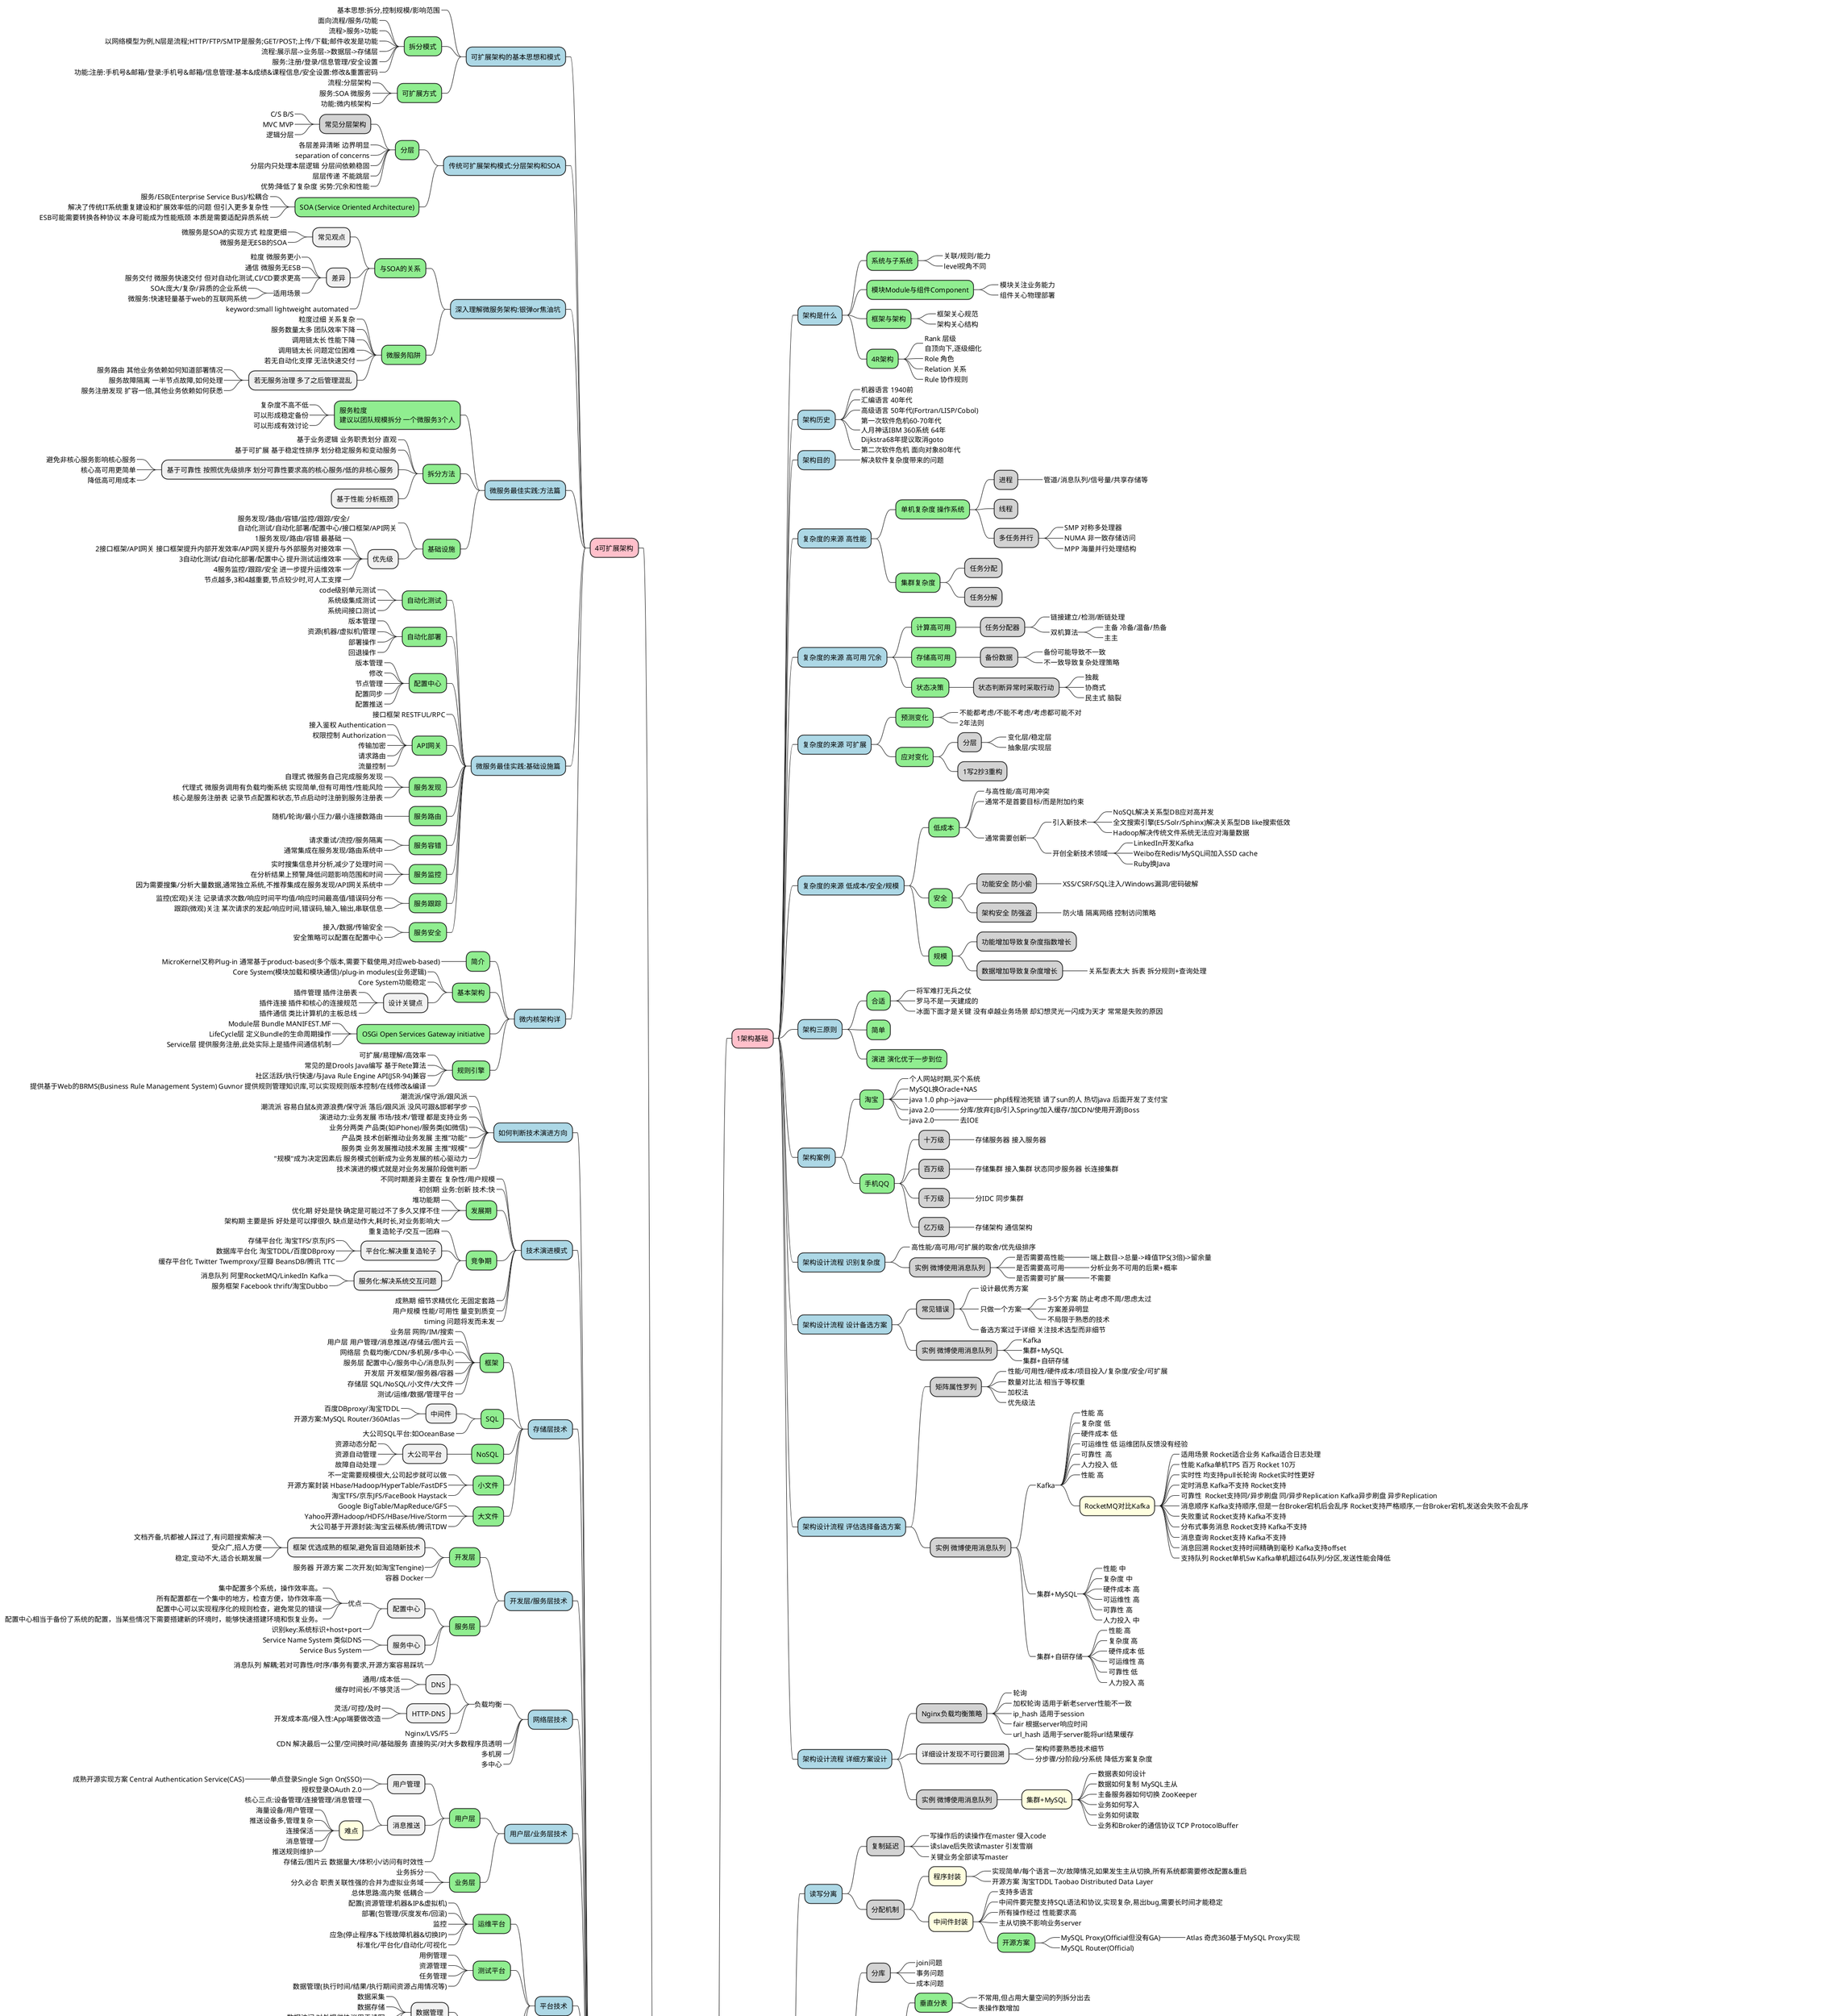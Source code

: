 @startmindmap
*[#orange] 架构基础\n判断和取舍
    *[#pink] 1架构基础
        *[#lightblue] 架构是什么
            *[#lightgreen] 系统与子系统
                *_ 关联/规则/能力
                *_ level视角不同
            *[#lightgreen] 模块Module与组件Component
                *_ 模块关注业务能力
                *_ 组件关心物理部署
            *[#lightgreen] 框架与架构
                *_ 框架关心规范
                *_ 架构关心结构
            *[#lightgreen] 4R架构
                *_ Rank 层级\n自顶向下,逐级细化
                *_ Role 角色
                *_ Relation 关系
                *_ Rule 协作规则
        *[#lightblue] 架构历史
            *_ 机器语言 1940前
            *_ 汇编语言 40年代
            *_ 高级语言 50年代(Fortran/LISP/Cobol)
            *_ 第一次软件危机60-70年代\n人月神话IBM 360系统 64年\nDijkstra68年提议取消goto
            *_ 第二次软件危机 面向对象80年代
        *[#lightblue] 架构目的
            *_ 解决软件复杂度带来的问题
        *[#lightblue] 复杂度的来源 高性能
            *[#lightgreen] 单机复杂度 操作系统
                *[#lightgrey] 进程
                    *_ 管道/消息队列/信号量/共享存储等
                *[#lightgrey] 线程
                *[#lightgrey] 多任务并行
                    *_ SMP 对称多处理器
                    *_ NUMA 非一致存储访问
                    *_ MPP 海量并行处理结构
            *[#lightgreen] 集群复杂度
                *[#lightgrey] 任务分配
                *[#lightgrey] 任务分解
        *[#lightblue] 复杂度的来源 高可用 冗余
            *[#lightgreen] 计算高可用
                *[#lightgrey] 任务分配器
                    *_ 链接建立/检测/断链处理
                    *_ 双机算法
                        *_ 主备 冷备/温备/热备
                        *_ 主主
            *[#lightgreen] 存储高可用
                *[#lightgrey] 备份数据
                    *_ 备份可能导致不一致
                    *_ 不一致导致复杂处理策略
            *[#lightgreen] 状态决策
                *[#lightgrey] 状态判断异常时采取行动
                    *_ 独裁
                    *_ 协商式
                    *_ 民主式 脑裂
        *[#lightblue] 复杂度的来源 可扩展
            *[#lightgreen] 预测变化
                *_ 不能都考虑/不能不考虑/考虑都可能不对
                *_ 2年法则
            *[#lightgreen] 应对变化
                *[#lightgrey] 分层
                    *_ 变化层/稳定层
                    *_ 抽象层/实现层
                *[#lightgrey] 1写2抄3重构
        *[#lightblue] 复杂度的来源 低成本/安全/规模
            *[#lightgreen] 低成本
                *_ 与高性能/高可用冲突
                *_ 通常不是首要目标/而是附加约束
                *_ 通常需要创新
                    *_ 引入新技术
                        *_ NoSQL解决关系型DB应对高并发
                        *_ 全文搜索引擎(ES/Solr/Sphinx)解决关系型DB like搜索低效
                        *_ Hadoop解决传统文件系统无法应对海量数据
                    *_ 开创全新技术领域
                        *_ LinkedIn开发Kafka
                        *_ Weibo在Redis/MySQL间加入SSD cache
                        *_ Ruby换Java
            *[#lightgreen] 安全
                *[#lightgrey] 功能安全 防小偷
                    *_ XSS/CSRF/SQL注入/Windows漏洞/密码破解
                *[#lightgrey] 架构安全 防强盗
                    *_ 防火墙 隔离网络 控制访问策略
            *[#lightgreen] 规模
                *[#lightgrey] 功能增加导致复杂度指数增长
                *[#lightgrey] 数据增加导致复杂度增长
                    *_ 关系型表太大 拆表 拆分规则+查询处理
        *[#lightblue] 架构三原则
            *[#lightgreen] 合适
                *_ 将军难打无兵之仗
                *_ 罗马不是一天建成的
                *_ 冰面下面才是关键 没有卓越业务场景 却幻想灵光一闪成为天才 常常是失败的原因
            *[#lightgreen] 简单
            *[#lightgreen] 演进 演化优于一步到位
        *[#lightblue] 架构案例
            *[#lightgreen] 淘宝
                *_ 个人网站时期,买个系统
                *_ MySQL换Oracle+NAS
                *_ java 1.0 php->java
                    *_ php线程池死锁 请了sun的人 热切java 后面开发了支付宝
                *_ java 2.0
                    *_ 分库/放弃EJB/引入Spring/加入缓存/加CDN/使用开源JBoss
                *_ java 2.0
                    *_ 去IOE
            *[#lightgreen] 手机QQ
                *[#lightgrey] 十万级
                    *_ 存储服务器 接入服务器
                *[#lightgrey] 百万级
                    *_ 存储集群 接入集群 状态同步服务器 长连接集群
                *[#lightgrey] 千万级
                    *_ 分IDC 同步集群
                *[#lightgrey] 亿万级
                    *_ 存储架构 通信架构
        *[#lightblue] 架构设计流程 识别复杂度
            *_ 高性能/高可用/可扩展的取舍/优先级排序
            *[#lightgrey] 实例 微博使用消息队列
                *_ 是否需要高性能
                    *_ 端上数目->总量->峰值TPS(3倍)->留余量
                *_ 是否需要高可用
                    *_ 分析业务不可用的后果+概率
                *_ 是否需要可扩展
                    *_ 不需要
        *[#lightblue] 架构设计流程 设计备选方案
            *[#lightgrey] 常见错误
                *_ 设计最优秀方案
                *_ 只做一个方案
                    *_ 3-5个方案 防止考虑不周/思虑太过
                    *_ 方案差异明显
                    *_ 不局限于熟悉的技术
                *_ 备选方案过于详细 关注技术选型而非细节
            *[#lightgrey] 实例 微博使用消息队列
                *_ Kafka
                *_ 集群+MySQL
                *_ 集群+自研存储
        *[#lightblue] 架构设计流程 评估选择备选方案
            *[#lightgrey] 矩阵属性罗列
                *_ 性能/可用性/硬件成本/项目投入/复杂度/安全/可扩展
                *_ 数量对比法 相当于等权重
                *_ 加权法
                *_ 优先级法
            *[#lightgrey] 实例 微博使用消息队列
                *_ Kafka
                    *_ 性能 高
                    *_ 复杂度 低
                    *_ 硬件成本 低
                    *_ 可运维性 低 运维团队反馈没有经验
                    *_ 可靠性  高
                    *_ 人力投入 低
                    *_ 性能 高
                    *[#lightyellow] RocketMQ对比Kafka
                        *_ 适用场景 Rocket适合业务 Kafka适合日志处理
                        *_ 性能 Kafka单机TPS 百万 Rocket 10万
                        *_ 实时性 均支持pull长轮询 Rocket实时性更好
                        *_ 定时消息 Kafka不支持 Rocket支持
                        *_ 可靠性  Rocket支持同/异步刷盘 同/异步Replication Kafka异步刷盘 异步Replication
                        *_ 消息顺序 Kafka支持顺序,但是一台Broker宕机后会乱序 Rocket支持严格顺序,一台Broker宕机,发送会失败不会乱序
                        *_ 失败重试 Rocket支持 Kafka不支持
                        *_ 分布式事务消息 Rocket支持 Kafka不支持
                        *_ 消息查询 Rocket支持 Kafka不支持
                        *_ 消息回溯 Rocket支持时间精确到毫秒 Kafka支持offset
                        *_ 支持队列 Rocket单机5w Kafka单机超过64队列/分区,发送性能会降低
                *_ 集群+MySQL
                    *_ 性能 中
                    *_ 复杂度 中
                    *_ 硬件成本 高
                    *_ 可运维性 高
                    *_ 可靠性 高
                    *_ 人力投入 中
                *_ 集群+自研存储
                    *_ 性能 高
                    *_ 复杂度 高
                    *_ 硬件成本 低
                    *_ 可运维性 高
                    *_ 可靠性 低
                    *_ 人力投入 高
        *[#lightblue] 架构设计流程 详细方案设计
            *[#lightgrey] Nginx负载均衡策略
                *_ 轮询
                *_ 加权轮询 适用于新老server性能不一致
                *_ ip_hash 适用于session
                *_ fair 根据server响应时间
                *_ url_hash 适用于server能将url结果缓存
            * 详细设计发现不可行要回溯
                *_ 架构师要熟悉技术细节
                *_ 分步骤/分阶段/分系统 降低方案复杂度
            *[#lightgrey] 实例 微博使用消息队列
                *[#lightyellow] 集群+MySQL
                    *_ 数据表如何设计
                    *_ 数据如何复制 MySQL主从
                    *_ 主备服务器如何切换 ZooKeeper
                    *_ 业务如何写入
                    *_ 业务如何读取
                    *_ 业务和Broker的通信协议 TCP ProtocolBuffer
    *[#pink] 2高性能架构
        *[#lightblue] 读写分离
            *[#lightgrey] 复制延迟
                *_ 写操作后的读操作在master 侵入code
                *_ 读slave后失败读master 引发雪崩
                *_ 关键业务全部读写master
            *[#lightgrey] 分配机制
                *[#lightyellow] 程序封装
                    *_ 实现简单/每个语言一次/故障情况,如果发生主从切换,所有系统都需要修改配置&重启
                    *_ 开源方案 淘宝TDDL Taobao Distributed Data Layer
                *[#lightyellow] 中间件封装
                    *_ 支持多语言
                    *_ 中间件要完整支持SQL语法和协议,实现复杂,易出bug,需要长时间才能稳定
                    *_ 所有操作经过 性能要求高
                    *_ 主从切换不影响业务server
                    *[#lightgreen] 开源方案
                        *_ MySQL Proxy(Official但没有GA)
                            *_ Atlas 奇虎360基于MySQL Proxy实现
                        *_ MySQL Router(Official)
        *[#lightblue] 分库分表
            *[#lightgrey] 分库
                *_ join问题
                *_ 事务问题
                *_ 成本问题
            *[#lightgrey] 分表
                *[#lightgreen] 垂直分表
                    *_ 不常用,但占用大量空间的列拆分出去
                    *_ 表操作数增加
                *[#lightgreen] 水平分表
                    *[#lightgrey] 路由
                        *_ 范围
                            * 优点 随数据增加平滑扩充新的表
                            * 缺点 数据可能分布不均匀
                        *_ Hash
                            * 优点 数据分布均匀
                            * 缺点 随数据增加扩充新的表麻烦 所有数据需要重新分布
                        *_ 配置路由
                            * 优点 设计简单 使用灵活
                            * 缺点 需要多查询一次 路由表也可能是性能瓶颈
                    *_ join 多次查询 再合并
                    *_ count
                        * 相加 简单 但性能低
                        * 记录数 表
                            *_ 性能好
                            *_ 复杂度高
                    *_ order by 只能多次查询 再汇总排序
        *[#lightblue] NoSQL
            *[#lightgreen] 关系型DB的问题
                * 关系型存储行数据 无法支持复杂数据结构
                * schema强约束 扩展不便
                * 大数据场景IO较高 即使只对一列运算 整行数据进入内存
                * 全文搜索功能弱 like整表扫描
            *[#lightgreen] NoSQL的优势 牺牲ACID获得
            *[#lightgreen] KV存储 复杂数据结构 Redis
                * 事务仅支持I/C无法保证A/D
            *[#lightgreen] 文档数据库 解决强schema约束 MongoDB
                *_ 新增字段简单 历史数据不会出错 支持复杂数据结构
                *_ 不支持事务
                *_ 不支持join
            *[#lightgreen] 列式数据库 大数据IO问题 HBase
                *_ 节省IO 操作列不需要读整行数据
                *_ 数据压缩比高 列数据相似度更高
                *_ 频繁更新多个列时 可能有性能问题 因为多个列存储在磁盘不连续空间 随机写效率差
                *_ 因为压缩率高 更新需要解压缩更新再压缩
            *[#lightgreen] 全文搜索引擎 全文搜索能力 ElasticSearch
                *_ 基本原理 inverted index 正排是文档到单词
        *[#lightblue] 缓存架构
            *_ 单机MemCache tps 5万以上
            *[#lightgreen] 缓存穿透
                *_ 数据不存在 放逻辑空值预防
                * 缓存数据生成成本高
                    *_ 识别爬虫禁止访问 可能影响SEO(搜索引擎优化)和推广
                    *_ 监控识别 及时处理
            *[#lightgreen] 缓存雪崩
                *_ 更新锁 只有一个线程能更新缓存, 分布式情况可能需要分布式锁
                *_ 后台更新 缓存预热
            *[#lightgreen] 缓存热点
                *_ 多缓存节点 过期时间范围内随机
        *[#lightblue] 单服务器 PPC&TPC
            *[#lightgreen] 性能关键 并发模型
                *_ 如何处理连接
                *_ 如何处理请求
                *_ IO模型 阻塞与否/同步与否
                *_ 进程模型 单进程/多进程/多线程
            *[#lightgreen] PPC(Process Per Connection)
                * 流程
                    *_ 父进程 socket bind listen accept fork close
                    *_ 子进程 read 业务处理 write close
                * 问题
                    *_ fork代价高
                    *_ 进程通信复杂 IPC(Interprocess Communication)
                    *_ 并发不高 最多几百
                * pre-fork
                    * 优点 省去fork操作
                    * 缺点 惊群(Linux 2.6+解决)
                    * Apache MPM pre-fork 支持256连接
            *[#lightgreen] TPC(Thread Per Connection)
                * 流程
                    *_ 父进程 socket bind listen accept p-thread
                    *_ 子线程 read 业务处理 write close
                * 优点 解决 fork代价高/进程间通信复杂
                * 缺点 创建线程也有代价/线程间共享&互斥复杂/多线程互相影响(单线程可能导致进程退出)
                * pre-thread
                    * Apache MPM worker 默认支持16*25=400并发线程
        *[#lightblue] 单服务器 Reactor&Proactor
            * IO说明
                *_ IO两步1将数据读到内核空间2将数据读到用户空间
                *_ 一般来说,1的耗时远大于2
                *_ 1和2都阻塞是同步阻塞IO
                *_ 1非阻塞2阻塞是同步非阻塞IO(Reactor)
                *_ 1非阻塞2非阻塞是异步非阻塞IO(Proactor)
            *[#lightgreen] Reactor(Dispatcher)
                *_ PPC的问题 每个连接创建/销毁进程,开销大 解决方式:资源池
                * 后续问题 阻塞IO效率低 可以改为非阻塞+轮询
                    *_ CPU开销大
                    *_ 连接数多的时候轮询效率低
                * IO多路复用
                    * 多连接共用一个阻塞对象后,进程只在一个阻塞对象等待,不再轮询所有连接
                        *_ 常见实现方式 select/epoll/kqueue
                    *_ 当某条连接有数据可以处理时,操作系统通知进程,进程从阻塞态返回,进行业务处理
                * Reactor典型方案
                    *[#lightyellow] 单reactor 单进程/线程
                        * 方案
                            *_ Reactor对象通过select监控连接事件,收到事件后通过dispatch进行分发
                            *_ 如果是连接建立的事件,则由Acceptor处理,Acceptor通过accept接受连接,并创建一个Handler来处理连接后续的各种事件
                            *_ 如果不是连接建立事件,则Reactor会调用连接对应的Handler(第2步中创建的Handler)来进行响应
                            *_ Handler会完成read->业务处理->send的完整业务流程
                        * 特点
                            *_ 优点 简单,无进程间通信,无进程竞争
                            *_ 缺点 只有一个进程,无法发挥CPU多核性能
                            *_ 缺点 Handler在处理某个连接上的业务时,无法处理其他连接的事件,很容易导致性能瓶颈
                        * 适用场景 业务处理非常快速Redis/C语言一般是单进程/Java一般是单线程,因为JVM才是进程
                    *[#lightyellow] 单reactor 多线程
                        * 方案
                            *_ 主线程中,Reactor对象通过select监控连接事件,收到事件后通过dispatch进行分发
                            *_ 如果是连接建立的事件,则由Acceptor处理,Acceptor通过accept接受连接,并创建一个Handler来处理连接后续的各种事件
                            *_ 如果不是连接建立事件,则Reactor会调用连接对应的Handler(第2步中创建的Handler)来进行响应
                            *_ Handler只负责响应事件,不进行业务处理;Handler通过read读取到数据后,会发给Processor进行业务处理
                            *_ Processor会在独立的子线程中完成真正的业务处理,然后将响应结果发给主进程的Handler处理;Handler收到响应后通过send将响应结果返回给client
                        * 特点
                            *_ 优点 可以充分利用多核处理能力
                            * 缺点 多线程数据共享/访问复杂
                                *_ 子线程处理后将结果返回主线程,涉及共享数据的互斥/保护机制
                                *_ 以Java的NIO为例 Selector线程安全\n但Selector.selectKeys返回的集合非线程安全\n对selectedKeys必须单进程处理或采取同步措施保护
                            *_ 缺点 Reactor承担所有event的监听/响应,只在主线程运行,瞬间高并发会成为性能瓶颈
                            *_ 之所以没有单Reactor多进程,是因为进程间通信比线程更复杂
                    *[#lightyellow] 多reactor 多进程/线程
                        * 方案
                            *_ 父进程中mainReactor对象通过select监控连接建立事件,收到事件后通过Acceptor接收,将新的连接分配给某个子进程
                            *_ 子进程的subReactor将mainReactor分配的连接加入连接队列进行监听,并创建一个Handler用于处理连接的各种事件。
                            *_ 当有新的事件发生时，subReactor会调用连接对应的Handler(即第2步中创建的Handler)来进行响应
                            *_ Handler完成read→业务处理→send的完整业务流程
                        * 特点 相对单Reactor多线程更简单
                            *_ 父进程和子进程的职责非常明确,父进程只负责接收新连接,子进程负责完成后续的业务处理
                            *_ 父进程和子进程的交互很简单,父进程只需要把新连接传给子进程,子进程无须返回数据
                            *_ 子进程之间是互相独立的,无须同步共享之类的处理(这里仅限于网络模型相关的select、read、send等无须同步共享,“业务处理”还是有可能需要同步共享的)
                        * 开源实现
                            *_ 多Reactor多进程 Nginx
                            *_ 多Reactor多线程 MemCache/Netty
            *[#lightgreen] Proactor
                *_ Reactor非阻塞同步网络模型:read/send都是同步,Proactor是异步网络模型
                * 方案
                    *_ ProactorInitiator负责创建Proactor和Handler,并将Proactor和Handler都通过AsynchronousOperationProcessor注册到内核
                    *_ AsynchronousOperationProcessor负责处理注册请求,并完成I/O操作
                    *_ AsynchronousOperationProcessor完成I/O操作后通知Proactor
                    *_ Proactor根据不同的事件类型回调不同的Handler进行业务处理
                    *_ Handler完成业务处理,Handler也可以注册新的Handler到内核进程
        *[#lightblue] 负载均衡 分类及架构
            *_ 负载均衡不只是为了业务单元的负载达到均衡状态/本质是业务分配器
            *[#lightgreen] DNS负载均衡 地理级别
                *_ 简单/成本低/就近访问 提升速度
                *_ 更新不及时/扩展性差/分配策略简单
            *[#lightgreen] 硬件负载均衡 F5/A10 集群级别
                *_ 功能&性能强(百万级)/稳定性好/支持安全防护
                *_ 价格高/扩展能力差
            *[#lightgreen] 软件负载均衡 机器级别
                *_ Nginx&LVS
                    *_ Nginx软件7层
                    *_ Linux内核4层
                    *_ 协议和灵活性 Nginx支持http/Email协议 LVS协议无关,都可以做,例如聊天/数据库
                *_ 简单/便宜/灵活
                *_ 性能一般(Nginx5w,LVS10w级)/功能没有硬件强/一般不具备安全功能(防火墙和防DDos攻击等)
        *[#lightblue] 负载均衡算法
            *_ 任务平分类/负载均衡类/性能最优/Hash类
            *_ 轮询 简单/不关心服务器状态
            *_ 加权轮询 解决机器能力不一致
            *_ 负载最低优先 感知机器状态/复杂
            *[#lightgreen] 性能最优类
                *_ 全部统计响应时间 本身也消耗性能
                *_ 部分统计 确定合适采样率 本身复杂
                *_ 统计周期如何确认 比较复杂
            *_ 任务平分类/负载均衡类/性能最优/Hash类
            *[#lightgreen] Hash类
                *_ 源地址
                *_ 业务ID
    *[#pink] 3高可用架构
        *[#lightblue] CAP理论
            *_ 分布式系统(inter-connected & share-data)在读写操作时,无法CAP三项全选
            *_ C consistency 一致性 对指定客户端来说,读操作保证返回最新写操作结果
            *_ A availability 可用性 非故障节点在合理时间返回合理响应
            *_ P partition tolerance 分区容忍性 网络分区后系统可以继续function
            *_ 逻辑上CA不可选 只能CP or AP
        *[#lightblue] CAP细节
            *[#lightgreen] CAP细节
                *_ CAP关注的是data not system
                *_ CAP是忽略网络延迟的
                *_ 既要考虑分区时CP or AP, 更要考虑不分区时尽量CA
                *_ 为分区恢复做准备
            *_ ACID
            *[#lightgreen] BASE
                *_ Basically Available 损失部分 保证核心
                *_ Soft State 即不一致
                *_ Eventually Consistency
        *[#lightblue] FMEA方法 排除可用性隐患
            *[#lightgreen] 介绍
                *_ Failure mode and effects analysis
                *_ 给出初始架构设计图
                *_ 假设某个部件出故障
                *_ 分析影响
                *_ 根据分析做优化
            *_ 功能点 用户视角而非系统各个模块功能划分
            *_ 故障模式 故障点/故障形式 只关注现象,暂不关注原因 多量化描述
            *_ 故障影响 偶尔不可用/完全不可用/部分用户不可用/响应慢/结果出错 多量化描述
            *[#lightgreen] 严重程度 致命/高/中/低/无 五档
                *_ 严重程度 = 功能点重要程度*故障影响范围*功能点受损程度
            *[#lightgreen] 原因
                *_ 概率不同
                *_ 检测手段不同
                *_ 处理措施不同
            *[#lightgreen] 概率 高/中/低
                *_ 硬件
                *_ 开源系统
                *_ 自研系统
            *_ 风险程度 严重程度*概率
            *_ 已有措施 告警/容错/自恢复
            *_ 规避措施 技术手段/管理手段
            *_ 解决措施
            *_ 后续规划
            *_ FMEA实战
        *[#lightblue] 高可用存储 双机架构
            *_ 数据如何复制/节点职责/应对复制延迟/应对复制中断
            *[#lightgreen] 主备复制
                *_ 简单 只需复制数据 无需判断状态
                *_ 备机仅备份,浪费资源 故障需要人工干预
            *[#lightgreen] 主从复制
                *_ 主机故障,不影响读 发挥了硬件性能
                *_ 复杂 延迟可能导致不一致 故障需要人工干预
            *[#lightgreen] 双机切换
                *_ 主备状态判断
                    *_ 状态传递渠道
                    *_ 状态检测内容
                *_ 切换决策 时机/策略/自动程度
                *_ 数据冲突解决
                *_ 互连式 自动决定主机 依赖状态传递渠道
                *_ 中介式 状态决策更简单 中介高可用 MongoDB ReplicaSet
                *_ 模拟式 实现简单 状态信息少,决策可能有偏差
            *_ 主主复制 无需状态信息传递/状态决策/状态切换 但数据要双向复制 适用于临时性/可丢失/可覆盖
        *[#lightblue] 高可用存储 集群和分区
            *[#lightgreen] 数据集群
                *[#lightgrey] 数据集中
                    *_ 如何复制给备机 多通道:主机压力大/数据一致性难保证
                    *_ 如何检查主机状态
                    *_ 如何决定新的主机
                *[#lightgrey] 数据分散
                    *_ 均衡性
                    *_ 容错性
                    *_ 可伸缩性
                    *_ 执行数据分配角色
                        *_ Hadoop nameNode
                        *_ ElasticSearch masterNode
            *[#lightgreen] 数据分区
                *[#lightgrey] 考量
                    *_ 数据量 直接决定分区规则的复杂度
                    *_ 分区规则 地理级别 业务范围/成本
                    * 复制规则
                        *_ 集中式 设计简单/容易扩展/成本高
                        *_ 互备式 设计复杂/扩展麻烦/成本低
                        *_ 独立式 设计简单,互不影响/扩展容易/成本高
        *[#lightblue] 如何设计计算高可用
            *[#lightgreen] 复杂度主要体现在任务管理方面
                *_ 哪些服务器可以执行任务
                *_ 任务如何重新执行
                *_ 需要逻辑上的任务分配角色
            *[#lightgreen] 主备 简单
                *_ 冷备 节省能源 切换时间长
                *_ 温备 服务已经启动,但不对外暴露
            *[#lightgreen] 主从
                *_ 从机也执行 发挥硬件性能
                *_ 任务分类,更复杂
            *[#lightgreen] 集群
                *_ 主备/主从 需要人工切换 集群自动完成切换
                *[#lightgrey] 对称集群 所有server角色一样
                    *_ 即负载均衡
                    *_ 需要分配策略
                    *_ 需要检测server状态
                *[#lightgrey] 非对称集群
                    *_ 任务分配更复杂
                    *_ 角色分配实现更复杂
        *[#lightblue] 业务高可用 异地多活
            *_ 复杂度高 成本高
            *[#lightgreen] 同城异区
                *_ 延迟低
                *_ 防机房级别故障
            *[#lightgreen] 跨城异地
                *_ 防极端灾难
                *_ 信号在光纤差不多20wkm/s
                *_ 北京到广州RTT(Round Trip Time) 50ms
                *_ 数据一定会不一致
            *[#lightgreen] 跨国异地
                *_ 服务不同区
                *_ 只读业务
        *[#lightblue] 异地多活 4大技巧
            *[#lightgreen] 保证核心业务的异地多活
                *_ 以账号系统为例,登录是核心功能,注册和用户信息不是
            *[#lightgreen] 保证核心数据的最终一致
                *_ 加快同步速度,例如搭建高速网络 cost高
                *_ 只同步核心数据
                *_ 只保证最终一致
            *[#lightgreen] 采用多种手段同步数据
                *_ 消息队列
                *_ 二次读取
                *_ 存储系统同步方式
                *_ 回源读取
                *_ 重新生成数据
            *[#lightgreen] 只保证绝大多数用户的异地多活
                *_ trade off有的点只能sacrifice
                *_ 挂公告
                *_ 事后补偿
                *_ 补充体验
        *[#lightblue] 异地多活设计4步走
            *[#lightgreen] 业务分级
                *_ 访问量大 核心业务 产生大量收入
            *[#lightgreen] 数据分类
                *_ 数据量
                *_ 唯一性
                *_ 实时性
                *_ 可丢失性
                *_ 可恢复性
            *[#lightgreen] 数据同步
                *_ 消息队列
                *_ 重复生成
                *_ 存储系统同步
            *[#lightgreen] 异常处理
                * 目的
                    *_ 问题发生时,避免少量数据异常导致整体业务不可用
                    *_ 问题恢复后,修正异常数据
                    *_ 安抚用户,弥补用户损失
                * 多通道同步
                    *_ 一般双通道即可
                    *_ 不能用相同的网络连接
                    *_ 数据可覆盖
                * 同步和访问结合
                    *_ 数据有路由规则
                    *_ 不能用相同的网络连接
                    *_ 数据优先本地 适合实时性要求高的数据
                * 日志记录 用于数据恢复
                    *_ 服务器上,数据库中保存日志
                    *_ 本地独立系统保存日志
                    *_ 日志异地保存
                *_ 用户补偿 给代金券/红包
        *[#lightblue] 如何应对接口级故障
            *_ 主要原因系统压力大,负载太高,无法快速处理,引发更多后续问题
                *_ 内部原因 bug/数据库慢查询/逻辑不完善导致内存耗尽
                *_ 外部原因 黑客/促销or抢购/三方系统请求量大/三方系统响应慢
            *[#lightgreen] 降级 丢卒保车
                *_ 系统后门降级 成本低 需要一台台操作服务器
                *_ 独立降级系统 降级到单独系统
            *[#lightgreen] 熔断
                *_ 降级处理内部系统故障 熔断处理外部系统故障
                *_ 需要统一API调用层
                *_ 阈值设计
            *[#lightgreen] 限流
                *[#lightgrey] 基于请求
                    *_ 限制总量
                    *_ 限制时间量
                    *_ 难点在合理阈值 适用于业务功能相对简单的系统
                *[#lightgrey] 基于资源
                    *_ CPU占有率/队列长度
                    *_ 难点在如何确定关键资源,如何设定合理阈值
                *[#lightgrey] 限流算法
                    *[#lightyellow] 时间窗
                        *_ 固定时间窗 简单 但存在临界点问题
                        *_ 滑动时间窗 效果更好 实现更复杂
                    *[#lightyellow] 桶
                        *_ 漏桶
                            *_  流入速率不固定/匀速流出/桶满丢弃
                            *_  总量控制 桶大小是关键
                            *_  突发流量丢弃少 桶能缓存请求
                            *_  桶大小不易动态调整
                            *_  无法控制流出速度
                            *_  适用于瞬时高并发(秒杀)
                        *_ 令牌桶
                            *_  固定速度放入桶内令牌/业务请求先拿牌/拿不到牌丢弃
                            *_  速率控制
                            *_  突发流量丢弃相对多,因为桶内不能累积太多令牌
                            *_  速率可动态调整
                            *_  实现相对复杂
                            *_  适用于控制访问第三方/控制自己处理速度
            *[#lightgreen] 排队
                *_ 实际是限流的变种
                *_ 12306 排队/调度/服务模块
left side
    *[#pink] 4可扩展架构
        *[#lightblue] 可扩展架构的基本思想和模式
            *_ 基本思想:拆分,控制规模/影响范围
            *[#lightgreen] 拆分模式
                *_ 面向流程/服务/功能
                *_ 流程>服务>功能
                *_ 以网络模型为例,N层是流程;HTTP/FTP/SMTP是服务;GET/POST;上传/下载;邮件收发是功能
                *_ 流程:展示层->业务层->数据层->存储层
                *_ 服务:注册/登录/信息管理/安全设置
                *_ 功能:注册:手机号&邮箱/登录:手机号&邮箱/信息管理:基本&成绩&课程信息/安全设置:修改&重置密码
            *[#lightgreen] 可扩展方式
                *_ 流程:分层架构
                *_ 服务:SOA 微服务
                *_ 功能:微内核架构
        *[#lightblue] 传统可扩展架构模式:分层架构和SOA
            *[#lightgreen] 分层
                *[#lightgrey] 常见分层架构
                    *_ C/S B/S
                    *_ MVC MVP
                    *_ 逻辑分层
                *_ 各层差异清晰 边界明显
                *_ separation of concerns
                *_ 分层内只处理本层逻辑 分层间依赖稳固
                *_ 层层传递 不能跳层
                *_ 优势:降低了复杂度 劣势:冗余和性能
            *[#lightgreen] SOA (Service Oriented Architecture)
                *_ 服务/ESB(Enterprise Service Bus)/松耦合
                *_ 解决了传统IT系统重复建设和扩展效率低的问题 但引入更多复杂性
                *_ ESB可能需要转换各种协议 本身可能成为性能瓶颈 本质是需要适配异质系统
        *[#lightblue] 深入理解微服务架构:银弹or焦油坑
            *[#lightgreen] 与SOA的关系
                * 常见观点
                    *_ 微服务是SOA的实现方式 粒度更细
                    *_ 微服务是无ESB的SOA
                * 差异
                    *_ 粒度 微服务更小
                    *_ 通信 微服务无ESB
                    *_ 服务交付 微服务快速交付 但对自动化测试,CI/CD要求更高
                    *_ 适用场景
                        *_ SOA:庞大/复杂/异质的企业系统
                        *_ 微服务:快速轻量基于web的互联网系统
                *_ keyword:small lightweight automated
            *[#lightgreen] 微服务陷阱
                *_ 粒度过细 关系复杂
                *_ 服务数量太多 团队效率下降
                *_ 调用链太长 性能下降
                *_ 调用链太长 问题定位困难
                *_ 若无自动化支撑 无法快速交付
                * 若无服务治理 多了之后管理混乱
                    *_ 服务路由 其他业务依赖如何知道部署情况
                    *_ 服务故障隔离 一半节点故障,如何处理
                    *_ 服务注册发现 扩容一倍,其他业务依赖如何获悉
        *[#lightblue] 微服务最佳实践:方法篇
            *[#lightgreen] 服务粒度\n建议以团队规模拆分 一个微服务3个人
                *_ 复杂度不高不低
                *_ 可以形成稳定备份
                *_ 可以形成有效讨论
            *[#lightgreen] 拆分方法
                *_ 基于业务逻辑 业务职责划分 直观
                *_ 基于可扩展 基于稳定性排序 划分稳定服务和变动服务
                * 基于可靠性 按照优先级排序 划分可靠性要求高的核心服务/低的非核心服务
                    *_ 避免非核心服务影响核心服务
                    *_ 核心高可用更简单
                    *_ 降低高可用成本
                * 基于性能 分析瓶颈
            *[#lightgreen] 基础设施
                *_ 服务发现/路由/容错/监控/跟踪/安全/\n自动化测试/自动化部署/配置中心/接口框架/API网关
                * 优先级
                    *_ 1服务发现/路由/容错 最基础
                    *_ 2接口框架/API网关 接口框架提升内部开发效率/API网关提升与外部服务对接效率
                    *_ 3自动化测试/自动化部署/配置中心 提升测试运维效率
                    *_ 4服务监控/跟踪/安全 进一步提升运维效率
                    *_ 节点越多,3和4越重要,节点较少时,可人工支撑
        *[#lightblue] 微服务最佳实践:基础设施篇
            *[#lightgreen] 自动化测试
                *_ code级别单元测试
                *_ 系统级集成测试
                *_ 系统间接口测试
            *[#lightgreen] 自动化部署
                *_ 版本管理
                *_ 资源(机器/虚拟机)管理
                *_ 部署操作
                *_ 回退操作
            *[#lightgreen] 配置中心
                *_ 版本管理
                *_ 修改
                *_ 节点管理
                *_ 配置同步
                *_ 配置推送
            *_ 接口框架 RESTFUL/RPC
            *[#lightgreen] API网关
                *_ 接入鉴权 Authentication
                *_ 权限控制 Authorization
                *_ 传输加密
                *_ 请求路由
                *_ 流量控制
            *[#lightgreen] 服务发现
                *_ 自理式 微服务自己完成服务发现
                *_ 代理式 微服务调用有负载均衡系统 实现简单,但有可用性/性能风险
                *_ 核心是服务注册表 记录节点配置和状态,节点启动时注册到服务注册表
            *[#lightgreen] 服务路由
                *_ 随机/轮询/最小压力/最小连接数路由
            *[#lightgreen] 服务容错
                *_ 请求重试/流控/服务隔离
                *_ 通常集成在服务发现/路由系统中
            *[#lightgreen] 服务监控
                *_ 实时搜集信息并分析,减少了处理时间
                *_ 在分析结果上预警,降低问题影响范围和时间
                *_ 因为需要搜集/分析大量数据,通常独立系统,不推荐集成在服务发现/API网关系统中
            *[#lightgreen] 服务跟踪
                *_ 监控(宏观)关注 记录请求次数/响应时间平均值/响应时间最高值/错误码分布
                *_ 跟踪(微观)关注 某次请求的发起/响应时间,错误码,输入,输出,串联信息
            *[#lightgreen] 服务安全
                *_ 接入/数据/传输安全
                *_ 安全策略可以配置在配置中心
        *[#lightblue] 微内核架构详
            *[#lightgreen] 简介
                *_ MicroKernel又称Plug-in 通常基于product-based(多个版本,需要下载使用,对应web-based)
            *[#lightgreen] 基本架构
                *_ Core System(模块加载和模块通信)/plug-in modules(业务逻辑)
                *_ Core System功能稳定
                * 设计关键点
                    *_ 插件管理 插件注册表
                    *_ 插件连接 插件和核心的连接规范
                    *_ 插件通信 类比计算机的主板总线
            *[#lightgreen] OSGi Open Services Gateway initiative
                *_ Module层 Bundle MANIFEST.MF
                *_ LifeCycle层 定义Bundle的生命周期操作
                *_ Service层 提供服务注册,此处实际上是插件间通信机制
            *[#lightgreen] 规则引擎
                *_ 可扩展/易理解/高效率
                *_ 常见的是Drools Java编写 基于Rete算法
                *_ 社区活跃/执行快速/与Java Rule Engine API(JSR-94)兼容
                *_ 提供基于Web的BRMS(Business Rule Management System) Guvnor 提供规则管理知识库,可以实现规则版本控制/在线修改&编译
    *[#pink] 5架构实战
        *[#lightblue] 如何判断技术演进方向
            *_ 潮流派/保守派/跟风派
            *_ 潮流派 容易白鼠&资源浪费/保守派 落后/跟风派 没风可跟&邯郸学步
            *_ 演进动力:业务发展 市场/技术/管理 都是支持业务
            *_ 业务分两类 产品类(如iPhone)/服务类(如微信)
            *_ 产品类 技术创新推动业务发展 主推"功能"
            *_ 服务类 业务发展推动技术发展 主推"规模"
            *_ "规模"成为决定因素后 服务模式创新成为业务发展的核心驱动力
            *_ 技术演进的模式就是对业务发展阶段做判断
        *[#lightblue] 技术演进模式
            *_ 不同时期差异主要在 复杂性/用户规模
            *_ 初创期 业务:创新 技术:快
            *[#lightgreen] 发展期
                *_ 堆功能期
                *_ 优化期 好处是快 确定是可能过不了多久又撑不住
                *_ 架构期 主要是拆 好处是可以撑很久 缺点是动作大,耗时长,对业务影响大
            *[#lightgreen] 竞争期
                *_ 重复造轮子/交互一团麻
                * 平台化:解决重复造轮子
                    *_ 存储平台化 淘宝TFS/京东JFS
                    *_ 数据库平台化 淘宝TDDL/百度DBproxy
                    *_ 缓存平台化 Twitter Twemproxy/豆瓣 BeansDB/腾讯 TTC
                * 服务化:解决系统交互问题
                    *_ 消息队列 阿里RocketMQ/LinkedIn Kafka
                    *_ 服务框架 Facebook thrift/淘宝Dubbo
            *_ 成熟期 细节求精优化 无固定套路
            *_ 用户规模 性能/可用性 量变到质变
            *_ timing 问题将发而未发
        *[#lightblue] 存储层技术
            *[#lightgreen] 框架
                *_ 业务层 网购/IM/搜索
                *_ 用户层 用户管理/消息推送/存储云/图片云
                *_ 网络层 负载均衡/CDN/多机房/多中心
                *_ 服务层 配置中心/服务中心/消息队列
                *_ 开发层 开发框架/服务器/容器
                *_ 存储层 SQL/NoSQL/小文件/大文件
                *_ 测试/运维/数据/管理平台
            *[#lightgreen] SQL
                * 中间件
                    *_ 百度DBproxy/淘宝TDDL
                    *_ 开源方案:MySQL Router/360Atlas
                *_ 大公司SQL平台:如OceanBase
            *[#lightgreen] NoSQL
                * 大公司平台
                    *_ 资源动态分配
                    *_ 资源自动管理
                    *_ 故障自动处理
            *[#lightgreen] 小文件
                *_ 不一定需要规模很大,公司起步就可以做
                *_ 开源方案封装 Hbase/Hadoop/HyperTable/FastDFS
                *_ 淘宝TFS/京东JFS/FaceBook Haystack
            *[#lightgreen] 大文件
                *_ Google BigTable/MapReduce/GFS
                *_ Yahoo开源Hadoop/HDFS/HBase/Hive/Storm
                *_ 大公司基于开源封装:淘宝云梯系统/腾讯TDW
        *[#lightblue] 开发层/服务层技术
            *[#lightgreen] 开发层
                * 框架 优选成熟的框架,避免盲目追随新技术
                    *_ 文档齐备,坑都被人踩过了,有问题搜索解决
                    *_ 受众广,招人方便
                    *_ 稳定,变动不大,适合长期发展
                *_ 服务器 开源方案 二次开发(如淘宝Tengine)
                *_ 容器 Docker
            *[#lightgreen] 服务层
                * 配置中心
                    *_ 优点
                        *_ 集中配置多个系统，操作效率高。
                        *_ 所有配置都在一个集中的地方，检查方便，协作效率高
                        *_ 配置中心可以实现程序化的规则检查，避免常见的错误
                        *_ 配置中心相当于备份了系统的配置，当某些情况下需要搭建新的环境时，能够快速搭建环境和恢复业务。
                    *_ 识别key:系统标识+host+port
                * 服务中心
                    *_ Service Name System 类似DNS
                    *_ Service Bus System
                *_ 消息队列 解耦;若对可靠性/时序/事务有要求,开源方案容易踩坑
        *[#lightblue] 网络层技术
            *_ 负载均衡
                * DNS
                    *_ 通用/成本低
                    *_ 缓存时间长/不够灵活
                * HTTP-DNS
                    *_ 灵活/可控/及时
                    *_ 开发成本高/侵入性:App端要做改造
                *_ Nginx/LVS/F5
            *_ CDN 解决最后一公里/空间换时间/基础服务 直接购买/对大多数程序员透明
            *_ 多机房
            *_ 多中心
        *[#lightblue] 用户层/业务层技术
            *[#lightgreen] 用户层
                * 用户管理
                    *_ 单点登录Single Sign On(SSO)
                        *_ 成熟开源实现方案 Central Authentication Service(CAS)
                    *_ 授权登录OAuth 2.0
                * 消息推送
                    *_ 核心三点:设备管理/连接管理/消息管理
                    *[#lightyellow] 难点
                        *_ 海量设备/用户管理
                        *_ 推送设备多,管理复杂
                        *_ 连接保活
                        *_ 消息管理
                        *_ 推送规则维护
                *_ 存储云/图片云 数据量大/体积小/访问有时效性
            *[#lightgreen] 业务层
                *_ 业务拆分
                *_ 分久必合 职责关联性强的合并为虚拟业务域
                *_ 总体思路:高内聚 低耦合
        *[#lightblue] 平台技术
            *[#lightgreen] 运维平台
                *_ 配置(资源管理:机器&IP&虚拟机)
                *_ 部署(包管理/灰度发布/回滚)
                *_ 监控
                *_ 应急(停止程序&下线故障机器&切换IP)
                *_ 标准化/平台化/自动化/可视化
            *[#lightgreen] 测试平台
                *_ 用例管理
                *_ 资源管理
                *_ 任务管理
                *_ 数据管理(执行时间/结果/执行期间资源占用情况等)
            *[#lightgreen] 数据平台
                * 数据管理
                    *_ 数据采集
                    *_ 数据存储
                    *_ 数据访问 对外提供协议用于读写
                    *_ 数据安全
                *_ 数据分析
                    *_ 数据统计
                    *_ 数据挖掘
                    *_ 机器学习
                    *_ 深度学习
                *_ 数据应用 在线应用:推荐/广告 离线应用:报表/欺诈检测/异常检测
            *[#lightgreen] 管理平台 权限管理
                *_ 身份认证
                *_ 权限控制
        *[#lightblue] 有的放矢
            *[#lightgreen] 重构的难点
                *_ 业务不能停
                *_ 关联方多,牵一发动全身
                *_ 旧架构/业务数据的约束
            *[#lightgreen] 识别真正需要通过重构解决的问题,集中力量快速解决
                * 例子
                    *_ 解决不合理的耦合
                    *_ 解决全局单点的可用性问题
                    *_ 解决大系统带来的开发效率问题
                *_ 假设重新干,方案相似选择优化,否则考虑重构
        *[#lightblue] 合纵连横
            *[#lightgreen] 合纵
                *_ 重构是大动作,需要与利益相关方提前沟通好,达成共识
                *_ 将技术语言转换为通用语言,事实说话,数据说话
            *[#lightgreen] 连横
                *_ 重构可能需要相关系统配合
                *_ 阻力:对我有什么好处/我又不急
                *_ 换位思考/合作共赢/关注长期
                *_ 如果对对方不利,与虎谋皮不可取,escalate
                *_ 对方暂时无法配合,约定好排期时间
            *_ plan&dependency analysis&acknowledgement&risk management
        *[#lightblue] 运筹帷幄
            *[#lightgreen] 方法论
                *_ 根据优先级排序
                *_ 分类问题
                *_ 先易后难
                *_ 循序渐进 最少一个月,不超过3个月
            *[#lightgreen] 分段实施
                *_ 根据优先级/重要性/难易度划分不同阶段
                *_ 每阶段聚焦一个整体目标
                *_ 集中精力/资源解决一类问题
                * 好处
                    *_ 目标明确,效果明显,后续更容易推动
                    *_ 工作量不大,可与业务并行
                    *_ 改动不大,降低总体风险
            *[#lightgreen] 分阶段的例子
                *_ 救火
                *_ 组件化
                *_ 解耦
        *[#lightblue] 开源项目选择/使用/二次开发
            *[#lightgreen] 选
                *_ 聚焦是否满足业务
                *_ 聚焦是否成熟 版本号/使用公司数量/社区活跃度
                * 聚焦运维能力
                    *_ 日志齐全
                    *_ 是否有命令行/管理控制台等维护工具,能够看到系统运行时情况
                    *_ 是否有故障检测和恢复能力,例如告警/切换等
                    *_ 如果是开源库,例如Netty,本身不具备运维能力.使用时打印关键信息日志
            *[#lightgreen] 用
                * 深入研究,仔细测试
                    *_ 通读设计文档,了解设计原理
                    *_ 核对配置项作用和影响,识别关键配置项
                    *_ 多场景性能测试
                    *_ 压力测试 连跑几天,观察CPU/内存/磁盘IO等指标的波动
                    *_ 故障测试 kill/断电/拔网线/重启100次/切换等
                *_ 小心应用 灰度发布 非核心业务先用
                *_ 做好应急 以防万一
            *[#lightgreen] 改
                * 保持纯洁 加以包装
                    *_ 不要改原系统 开发辅助系统,例如监控/报警/负载均衡/管理等
                    *_ 以Redis为例,如果想增加集群功能,增加一个proxy层来实现
                    *_ Twitter的Twenproxy就是这样做的,Redis3.0后支持了集群方案,这时可以直接切换
                *_ 发明你要的轮子
        *[#lightblue] App架构演进
            *_ Web App 简单/快速
            *_ 原生App 体验好
            *_ HybridApp 解决iOS/Android/WindowsPhone开发重复
            * 组件化/容器化
                *_ 大App拆分多个组件,各组件独立开发/测试/上线
                *_ 组件:静态发布,统一到App某个版本
                *_ 容器:动态发布,动态加载组件,组件ready直接发布
            * 跨平台App Google Flutter等
        *[#lightblue] 架构设计文档template
            *[#lightgreen] 备选方案模版
                *_ 需求介绍 背景/问题(性能&耦合&效率等)/目标/影响范围等
                * 需求分析
                    *_ 5W2H Who/When/What/Why/Where/How/How Much
                    *_ 8C(Constraints) 性能/成本/时间/可靠性/安全性/合规性/技术性/兼容性
                * 复杂度分析
                    *_ 高可用
                    *_ 高性能
                    *_ 可扩展
                *_ 备选方案list
                *_ 备选方案评估
            *[#lightgreen] 架构设计模版
                *_ 总体方案 模块划分/职责描述/核心feature
                *_ 架构总览 架构图和描述
                *_ 核心流程
                *_ 详细设计
                    *_ 高可用
                    *_ 高性能
                    *_ 可扩展
                    *_ 安全 身份识别/权限控制
                    *_ 其他 开发语言,公司标准等
                *_ 部署方案 硬件要求/部署方式/组网方式
                *_ 架构演进规划 分阶段
        *[#lightblue] 如何画出优秀的软件系统架构图
            *[#lightgreen] 传统4+1视图
                *_ Logical View 终端用户视角 系统提供的功能 class/state
                *_ Process View 动态角度看系统处理过程 sequence/activity
                *_ Development View 程序员角度看系统逻辑组成 package
                *_ Physical View 系统工程师角度看物理组成 deployment
                *_ Scenarios View 用户角度看系统需要实现的需求 use case
            *[#lightgreen] 4R
                *_ rank 先明确级别,只展示该级别的架构信息
                *_ role 画出角色
                *_ relation role之间连线
                *_ rule 挑选核心case,画系统序列图
                *_ role+relation静态架构图 rule动态架构图
                *_ 静态架构图与复杂度有关 一般1-2张
                *_ 动态架构图 多张 因为核心场景一般不只一个
            *[#lightgreen] 系统
                *_ 按业务划分 业务架构
                * 按领域划分 领域架构
                    *[#lightyellow] 客户端
                        *_ 按模块划分 客户端架构
                    *[#lightyellow] 后端
                        *_ 按模块划分 系统/后端架构
                        *_ 按应用划分 应用架构
                        *_ 按组件划分 部署架构
                    *[#lightyellow] 前端
                        *_ 按模块划分 前端架构
            * 具体说明
                *[#lightgreen] 业务架构图
                    *_ 类似4+1的场景视图
                    *_ 不同颜色标识业务状态(颜色最好不超过3个)
                    *_ 分组管理
                    *_ 区块对齐
                *[#lightgreen] 客户端/前端架构图
                    *_ 逻辑架构
                    *_ 用连线表示关系,不同关系用不同形状的线
                    *_ 分层/分组管理
                *[#lightgreen] 系统架构图
                    *_ 逻辑架构
                    *_ 逻辑分组
                *[#lightgreen] 应用架构图
                    *_ 复杂系统分域
                *[#lightgreen] 部署架构图
                    *_ 用图标代替区块(美观)
                *[#lightgreen] 系统序列图
                    *_ 用UML序列图
            *[#lightgreen] 补充说明
                *_ TOGAF(The Open Group Architecture Framework)
                    *_ 业务架构
                    *_ 数据架构(数据资产架构)
                    *_ 应用架构
                    *_ 技术架构
                    *_ 企业级架构 CTO级别
                * C4架构
                    *_ context
                    *_ container
                    *_ component
                    *_ code
    *[#pink] 6特别放送
        *[#lightblue] Q&A1
            *[#lightgreen] 提升技术
                *_ 首先不能着急,循序渐进,持之以恒
                *_ 知行合一
                *_ 多交流
        *[#lightblue] Q&A2
            *[#lightgreen] 原版本架构设计原则
                *_ 合适优于业内领先
                *_ 演化优于过度设计
                *_ 简单优于复杂
                *_ 重构优于重写
                *_ 硬件优于人工
                *_ 专注优于全面
                *_ 开放优于封闭
                *_ 能用优于完美
                *_ 重用优于自研
                *_ 业务优先技术
                *_ 存储优于运算
                *_ 技术优于流程 不要寄希望于提升人的能力/加大测试投入来保证质量
                *_ 分布优于集中
                *_ 优化优于重构
        *[#lightblue] 如何高效学习开源项目
            *_ 不是开发者依然可以学到东西
            *_ 不要盯着数据结构和算法
            *[#lightgreen] 自顶向下学习,review code是最后一步
                * install
                    *_ 获知系统依赖性组件,而这是系统设计和实现的基础
                    *_ 安装目录也能提供使用/运行的基本信息
                    *_ 系统提供了那些工具方便我们使用
                * run
                    *_ 关注命令行和配置文件
                    *_ 提供关键信息:系统提供哪些能力/系统如何运行
                * 原理研究 关键在于"系统性"
                    *_ 关键特性的基本实现原理
                    * 优缺点对比分析
                        *_ 了解优缺点才算基本掌握
                        *_ 了解优缺点才能做出合理选择
                    *_ 通读项目设计文档
                    *_ 阅读互联网上既有文档
                    *_ demo验证
                * test
                    *_ 实际项目使用,必须先测试
                    *_ 测试一定在原理研究后,不然可能配置不对,达不到验证效果
                * review code
                    *_ 不读所有source code
                    *[#lightyellow] 核心code
                        *_ 如Redis的RDB快照
                        *_ Nginx多Reactor模型
                        *_ Disruptor使用volatile和CAS做无锁设计
                        *_ Netty的Zero-Copy
                    *_ 写个Demo,调试查看调用栈
                *_ 时间分配 时间不够的话,不用test/review code
        *[#lightblue] 架构师成长之路
            *[#lightgreen] 架构师内功
                *_ 判断力 判断系统复杂度在哪里
                *_ 执行力 使用合适的方案解决复杂度问题
                *_ 创新力 能够创造新的方法解决复杂度问题
            *[#lightgreen] 架构师内功来源
                *_ 经验
                *_ 视野
                *_ 思考
            *[#lightgreen] 工程师
                *_ 在别人的指导下开发
                * 基础技能积累
                    *_ 语言
                    *_ 编程工具的使用
                    *_ 业务基本流程
            *[#lightgreen] 高级工程师
                *_ 独立开发
                * 积累方案设计经验
                    *_ 表设计经验
                    *_ 接口设计经验
                    *_ 缓存设计经验
                    *_ 业务流程设计经验
                * 与工程师的差异
                    *_ 深度 工程师知道how,高级工程师知道why
                    *_ 理论 数据库范式/设计模式/solid设计原则/缓存设计理论(穿透/雪崩/热点)
            *[#lightgreen] 技术专家
                *_ 某个领域的专家
                * 与高级工程师的差异
                    *_ 高级工程师在已有框架下完成设计,技术专家修改/扩展/优化框架
                    *_ 广度 如多线程/JVM/Netty/ES/Redis/MySQL
            *[#lightgreen] 初级架构师
                *_ 独立完成系统架构设计
                * 与技术专家的差异
                    *_ 基于架构设计方法论,专家基于经验
            *[#lightgreen] 中级架构师
                *_ 完成复杂系统架构设计
                * 与初级架构师的差异
                    *_ 系统复杂度不同
                    * 技术深度
                        *_ CAP/BASE是异地多活理论基础\nPaxos是分布式一致性基础算法\n2PC/3PC是分布式事务基础算法
                    * 技术理论
                        *_ Kafka磁盘顺序写\nDisruptor结合CPU预读取机制/缓存行/无锁设计\nStorm高效异或确认机制\nFlink的分布式快照算法
                        *_ 与技术专家的差异就在于理解的深刻程度
            *[#lightgreen] 高级架构师
                * 创造新的架构模式
                    *_ 复杂业务场景
                    *_ 足够强大的技术团队
                    *_ 不满足于现状的态度
                    *_ 尊重技术价值的文化
        *[#lightblue] 架构师必读书单
            *[#lightgreen] 成长篇
                *_ 异类
                *_ 随机漫步的傻瓜
                *_ 一万小时天才理论
                *_ 情商
                *_ 优秀到不能被忽视
                *_ 影响力大师
                *_ 羊皮卷--选择的力量
            *[#lightgreen] 技术篇
                *_ 运行环境/核心语言/基础知识/成熟技术
                *_ UNIX编程艺术
                *_ UNIX网络编程
                *_ UNIX环境高级编程
                *_ Linux系统编程
                *_ TCP/IP详解
                *_ 算法之美
                *_ 算法设计与应用
                *_ Java编程思想
                *_ 深入理解Java虚拟机
                *_ C++ primer
            *[#lightgreen] 业务篇
                *_ 增长黑客
                *_ 需求
                *_ 淘宝十年产品事
                *_ 定位
                *_ 保洁制胜战略
                *_ 算法设计与应用
                *_ 算法设计与应用
                *_ 算法设计与应用
        *[#lightblue] 单服务器高性能模式性能对比
            *[#lightgreen] 对比模式
                *_ iterative
                *_ forking(PPC模式)
                *_ preforked(prefork模式)
                *_ threaded(TPC模式)
                *_ preThreaded(pre-thread模式)
                *_ poll
                *_ epoll(Reactor模式)
            *[#lightgreen] 横向看对比
                *_ 并发2k内 prefork/pre-thread/epoll性能接近
                *_ 并发8k以上 只有pre-thread/epoll能继续运行,但性能下降,epoll下降更平缓
                *_ pre-thread的性能大概是forking的4倍,说明进程的消耗大概是线程的4倍
            *[#lightgreen] 纵向看转折
                *_ 并发11k时 pre-thread性能从2200下降到970,推测线程切换消耗超过了IO处理
                *_ poll模式随着并发数增多稳定下降,因为需要遍历的描述符越多,其性能越低(select模式类似)
                *_ 并发超过10k时,epoll性能稳定下降
                *_ 所以Nginx为了支持10K+并发,多进程Reactor模式
                *_ Redis单进程Reactor模式,是因为内部访问,并发一般不会超过10k
        *[#lightblue] 扒一扒中台皇帝的外衣
            *_ 中台的价值 提炼业务共性需求,减少重复造轮子
            *[#lightgreen] 实际痛点
                *_ 业务部门并不独立 大业务权重大
                *_ 中台并不总能提炼共性需求 业务发展中,中台和业务方存在不同诉求
                *_ 中台的轮子会不断变化
                *_ 中台是某类业务的中台,不是所有业务的中台
        *[#lightgreen] 效果
            *_ 业务部门并不清楚中台提供的能力
            *_ 中台所谓的"快",并没有严谨的衡量 开发时间少,沟通/联调时间多
            *_ 中台是大公司业务发展的阶段,小公司或者初创业务并不适合
        *[#lightblue] ChatGPT来临,架构师何去何从
            *[#lightgreen] 相对缺陷
                *_ 样本越小,训练效果越差
                *_ 数据无法及时更新
                *_ 历史数据对未来影响很大
            *[#lightgreen] 业务篇
                *_ 业务需求本身的差异性无法训练
                *_ 架构设计中的判断标准无法标准化
                *_ 技术在不断演进
                *_ 架构师需要创新能力
            *_ 适合替代标准化常规工作
    *[#pink] 7结课测试
    *[#pink] 8结束语
        *_ 10000小时理论 10年每年1000小时,每天3小事,最难的是坚持
        *_ 坚持梦想
        *_ 坚持学习
        *_ 坚持输出
    *[#pink] 9旅程再启
        *[#lightblue] 接口类设计技巧
            *[#lightgreen] 微服务特点
                *_ 服务分布式
                *_ 数据分布式
            *[#lightgreen] BFF(Backed For Frontend)
                *[#lightgrey] 应用场景
                    *_ 接口聚合
                    *_ 多端适配
                    *_ 接口兼容
                *[#lightgrey] 落地经验
                    * 前端负责开发
                        * 好处
                            *_ 最清楚前端需求
                            *_ Node.js统一技术栈
                        * 坏处
                            *_ 前端干后端,可能不擅长
                            *_ BFF与后端技术栈不同,DevOps有额外工作量
                    * 后端负责开发 优缺点和前端开发相反
                *[#lightgrey] 什么场景适用
                    *_ 访问量大,复杂.比如一/二级页面(首页/导航)
            *[#lightgreen] GraphQL API查询语言规范 Facebook2015开源
                *_ 客户端指定需要数据,减少数据传输
                *_ 可以从多个数据源获取数据
                *_ GraphQL是API接口规范,BFF是API接口架构
            *[#lightgreen] 接口循环调用如何应对
                * 梳理调用链(复杂,实践效率低,定位时间长)
                * 请求唯一标识(影响性能,需要保存一段时间内大请求ID和状态)
        *[#lightblue] 分布式事务
            *[#lightgreen] 业务级分别式事务 区分数据库层面分布式事务
                * 本地事务消息
                    *_ 故障恢复和人工订正方便
                    *_ 异常处理分支多,整体逻辑复杂
                * MQ事务消息
                    *_ 保证本地分支事务和下游消息发送事务的一致性
                    *_ 但不保证下游消费结果和上游事务的一致性,所以需要做好消费重试
                * TCC try/confirm/cancel
                    *_ 对业务侵入大,设计复杂
                    *_ 不依赖数据库
                    *_ 可以跨存储系统,跨应用资源管理
                * SAGA sequence of atomic transaction for global applications
                    *_ 本质上是一种补偿协议
                    *_ 将长事务分解为一系列子事务
                    *_ 每个子事务有补偿事务
                * Apache Seata 阿里开源的分布式事务解决方案
        *[#lightblue] 全局幂等
            *_ 全局唯一标识(如何生成)
            *_ 状态(如何判断)
            *_ 应用在什么场景
            * 事务级同步处理 适合逻辑简单,处理快
            * 事务级异步处理 适合逻辑复杂,处理慢
            * 接口级自动幂等 uid+orderId
            * 状态判断
                *_ 数据库唯一索引
                *_ redis setnx
                *_ zookeeper创建节点
                *_ 状态机判断
        *[#lightblue] 异地多活成熟架构模式
            *_ 网络(如何调度流量)
            *_ 计算(如何冗余计算资源:静态分配浪费;动态分配复杂且有风险)
            *_ 存储架构(如何同步数据,如何保证一致性,异常情况如何做业务补偿)
            *[#lightgreen] 业务通用型
                *_ 如Ali LDC(logic data center)
                *_ 支持BASE即可多活,强一致性中心化部署
                *_ 流量调度
                *_ 配置中心
                *_ 建站平台
                *_ 数据同步
            *[#lightgreen] 存储通用型
                *_ 底层数据中间件支持分布式一致性,如OceanBase
        *[#lightblue] 云原生时代架构师进化之道
            *_ 云原生=服务化/容器化/网格化/云产品
        *[#lightblue] 大模型时代架构师进化之道
            *_ 业务/技术/管理
        *[#lightblue] 架构演进的技巧和原则
        *[#lightblue] 架构师面试和晋升
@endmindmap